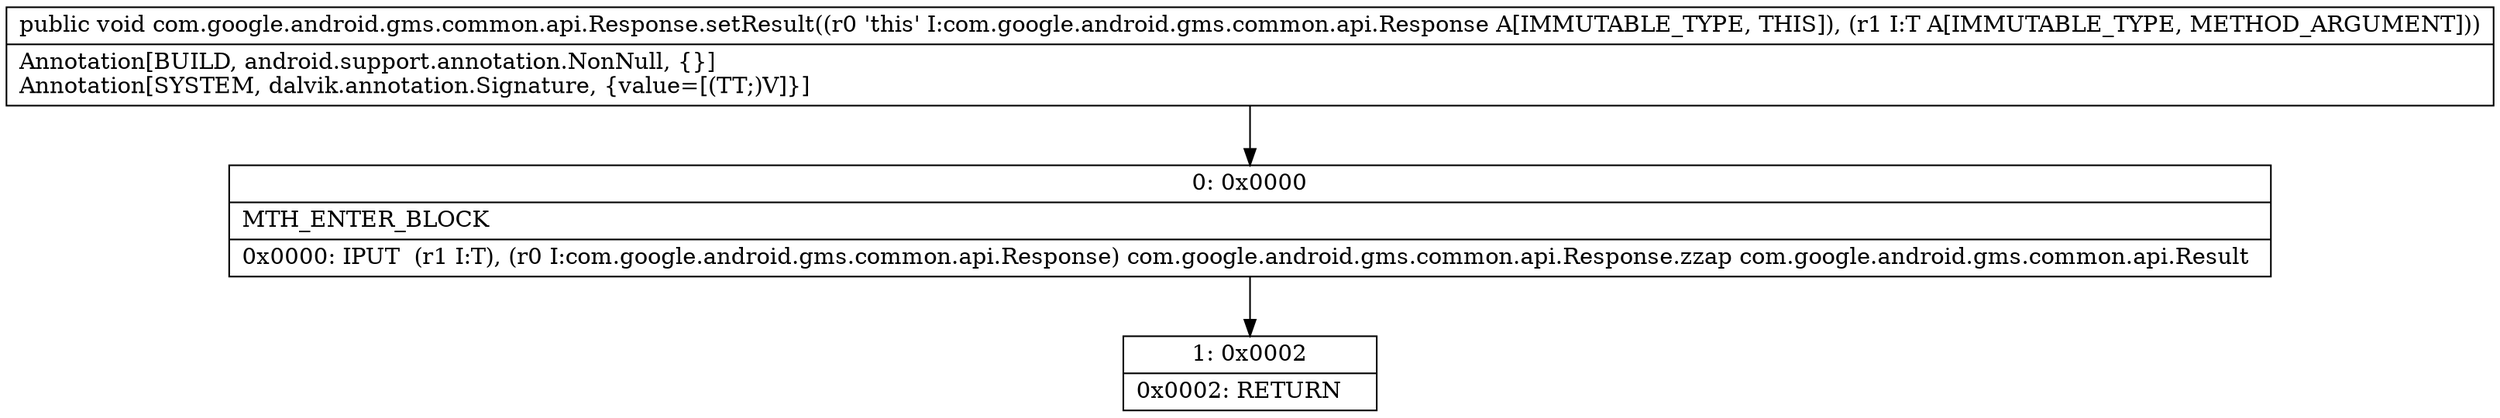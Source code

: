 digraph "CFG forcom.google.android.gms.common.api.Response.setResult(Lcom\/google\/android\/gms\/common\/api\/Result;)V" {
Node_0 [shape=record,label="{0\:\ 0x0000|MTH_ENTER_BLOCK\l|0x0000: IPUT  (r1 I:T), (r0 I:com.google.android.gms.common.api.Response) com.google.android.gms.common.api.Response.zzap com.google.android.gms.common.api.Result \l}"];
Node_1 [shape=record,label="{1\:\ 0x0002|0x0002: RETURN   \l}"];
MethodNode[shape=record,label="{public void com.google.android.gms.common.api.Response.setResult((r0 'this' I:com.google.android.gms.common.api.Response A[IMMUTABLE_TYPE, THIS]), (r1 I:T A[IMMUTABLE_TYPE, METHOD_ARGUMENT]))  | Annotation[BUILD, android.support.annotation.NonNull, \{\}]\lAnnotation[SYSTEM, dalvik.annotation.Signature, \{value=[(TT;)V]\}]\l}"];
MethodNode -> Node_0;
Node_0 -> Node_1;
}

